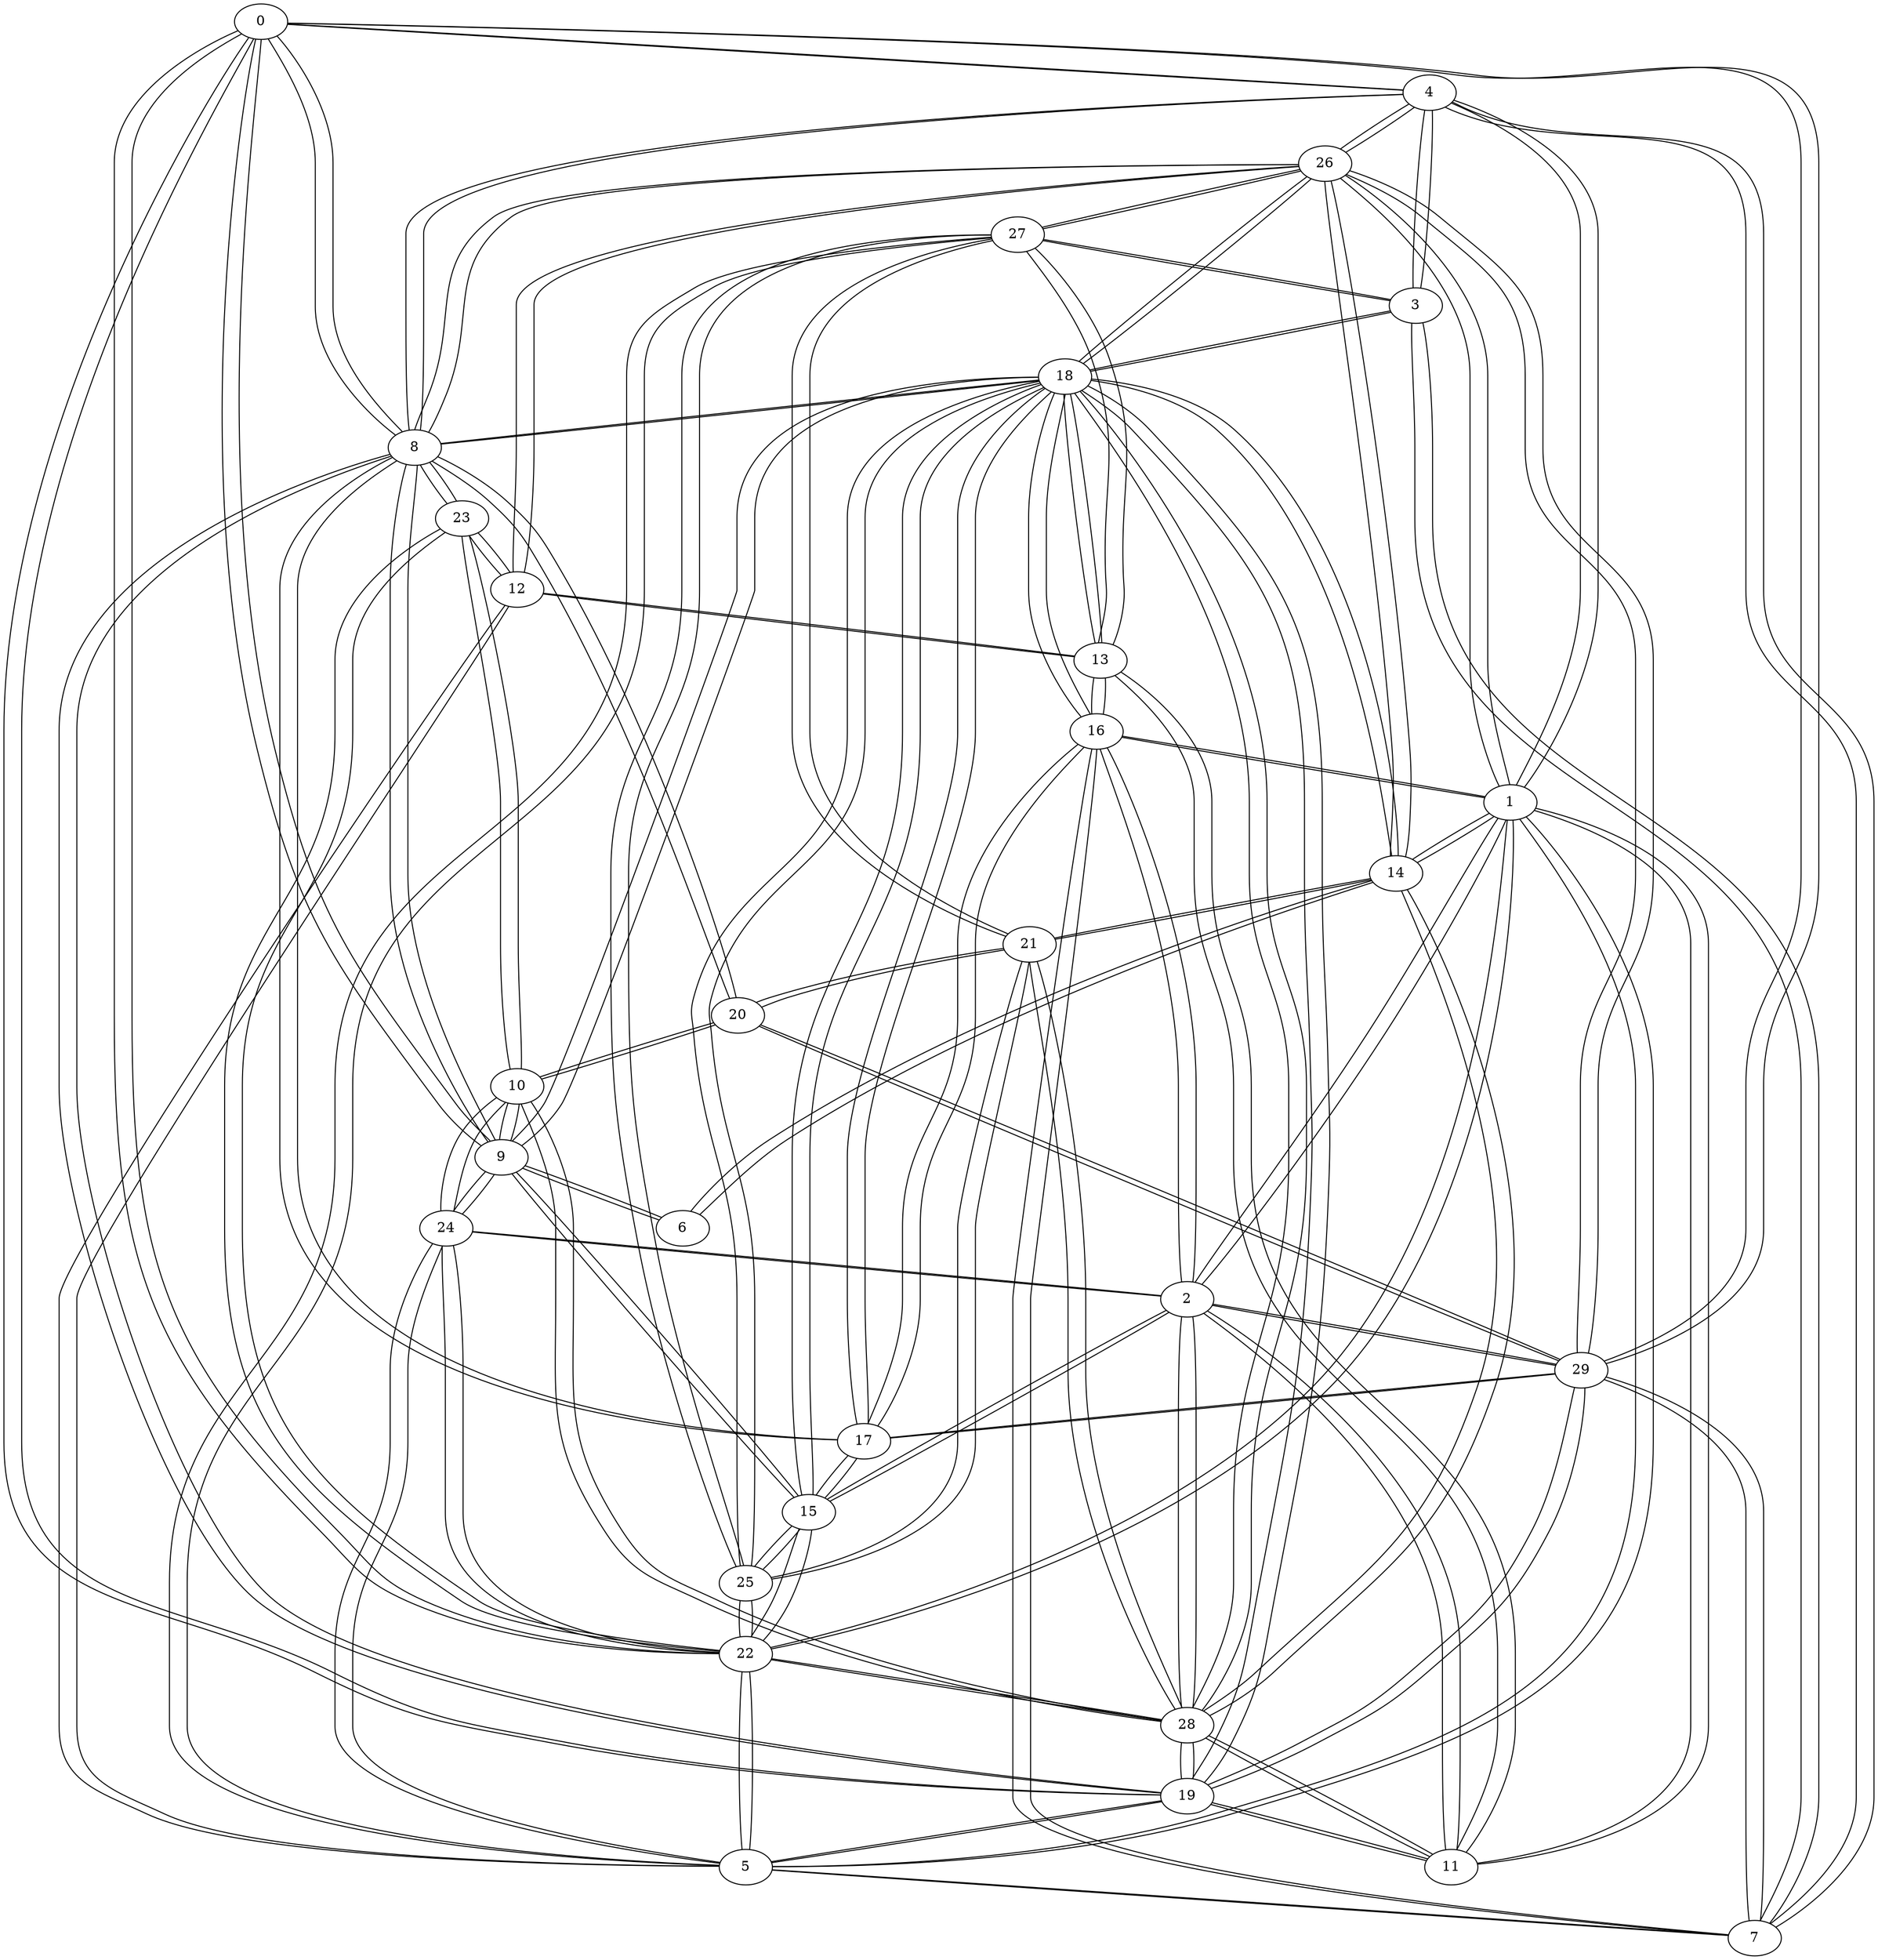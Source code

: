 graph {
  0 -- 4;
  0 -- 8;
  0 -- 9;
  0 -- 19;
  0 -- 22;
  0 -- 29;
  4 -- 0;
  4 -- 1;
  4 -- 3;
  4 -- 7;
  4 -- 8;
  4 -- 26;
  8 -- 0;
  8 -- 4;
  8 -- 9;
  8 -- 17;
  8 -- 18;
  8 -- 19;
  8 -- 20;
  8 -- 23;
  8 -- 26;
  9 -- 0;
  9 -- 6;
  9 -- 8;
  9 -- 10;
  9 -- 15;
  9 -- 18;
  9 -- 24;
  19 -- 0;
  19 -- 5;
  19 -- 8;
  19 -- 11;
  19 -- 18;
  19 -- 28;
  19 -- 29;
  22 -- 0;
  22 -- 1;
  22 -- 5;
  22 -- 15;
  22 -- 23;
  22 -- 24;
  22 -- 25;
  22 -- 28;
  29 -- 0;
  29 -- 2;
  29 -- 7;
  29 -- 17;
  29 -- 19;
  29 -- 20;
  29 -- 26;
  1 -- 2;
  1 -- 4;
  1 -- 5;
  1 -- 11;
  1 -- 14;
  1 -- 16;
  1 -- 22;
  1 -- 26;
  2 -- 1;
  2 -- 11;
  2 -- 15;
  2 -- 16;
  2 -- 24;
  2 -- 28;
  2 -- 29;
  5 -- 1;
  5 -- 7;
  5 -- 12;
  5 -- 19;
  5 -- 22;
  5 -- 24;
  5 -- 27;
  11 -- 1;
  11 -- 2;
  11 -- 13;
  11 -- 19;
  11 -- 28;
  14 -- 1;
  14 -- 6;
  14 -- 18;
  14 -- 21;
  14 -- 26;
  14 -- 28;
  16 -- 1;
  16 -- 2;
  16 -- 7;
  16 -- 13;
  16 -- 17;
  16 -- 18;
  26 -- 1;
  26 -- 4;
  26 -- 8;
  26 -- 12;
  26 -- 14;
  26 -- 18;
  26 -- 27;
  26 -- 29;
  15 -- 2;
  15 -- 9;
  15 -- 17;
  15 -- 18;
  15 -- 22;
  15 -- 25;
  24 -- 2;
  24 -- 5;
  24 -- 9;
  24 -- 10;
  24 -- 22;
  28 -- 2;
  28 -- 10;
  28 -- 11;
  28 -- 14;
  28 -- 18;
  28 -- 19;
  28 -- 21;
  28 -- 22;
  3 -- 4;
  3 -- 7;
  3 -- 18;
  3 -- 27;
  7 -- 3;
  7 -- 4;
  7 -- 5;
  7 -- 16;
  7 -- 29;
  18 -- 3;
  18 -- 8;
  18 -- 9;
  18 -- 13;
  18 -- 14;
  18 -- 15;
  18 -- 16;
  18 -- 17;
  18 -- 19;
  18 -- 25;
  18 -- 26;
  18 -- 28;
  27 -- 3;
  27 -- 5;
  27 -- 13;
  27 -- 21;
  27 -- 25;
  27 -- 26;
  12 -- 5;
  12 -- 13;
  12 -- 23;
  12 -- 26;
  6 -- 9;
  6 -- 14;
  17 -- 8;
  17 -- 15;
  17 -- 16;
  17 -- 18;
  17 -- 29;
  20 -- 8;
  20 -- 10;
  20 -- 21;
  20 -- 29;
  23 -- 8;
  23 -- 10;
  23 -- 12;
  23 -- 22;
  10 -- 9;
  10 -- 20;
  10 -- 23;
  10 -- 24;
  10 -- 28;
  13 -- 11;
  13 -- 12;
  13 -- 16;
  13 -- 18;
  13 -- 27;
  21 -- 14;
  21 -- 20;
  21 -- 25;
  21 -- 27;
  21 -- 28;
  25 -- 15;
  25 -- 18;
  25 -- 21;
  25 -- 22;
  25 -- 27;
}